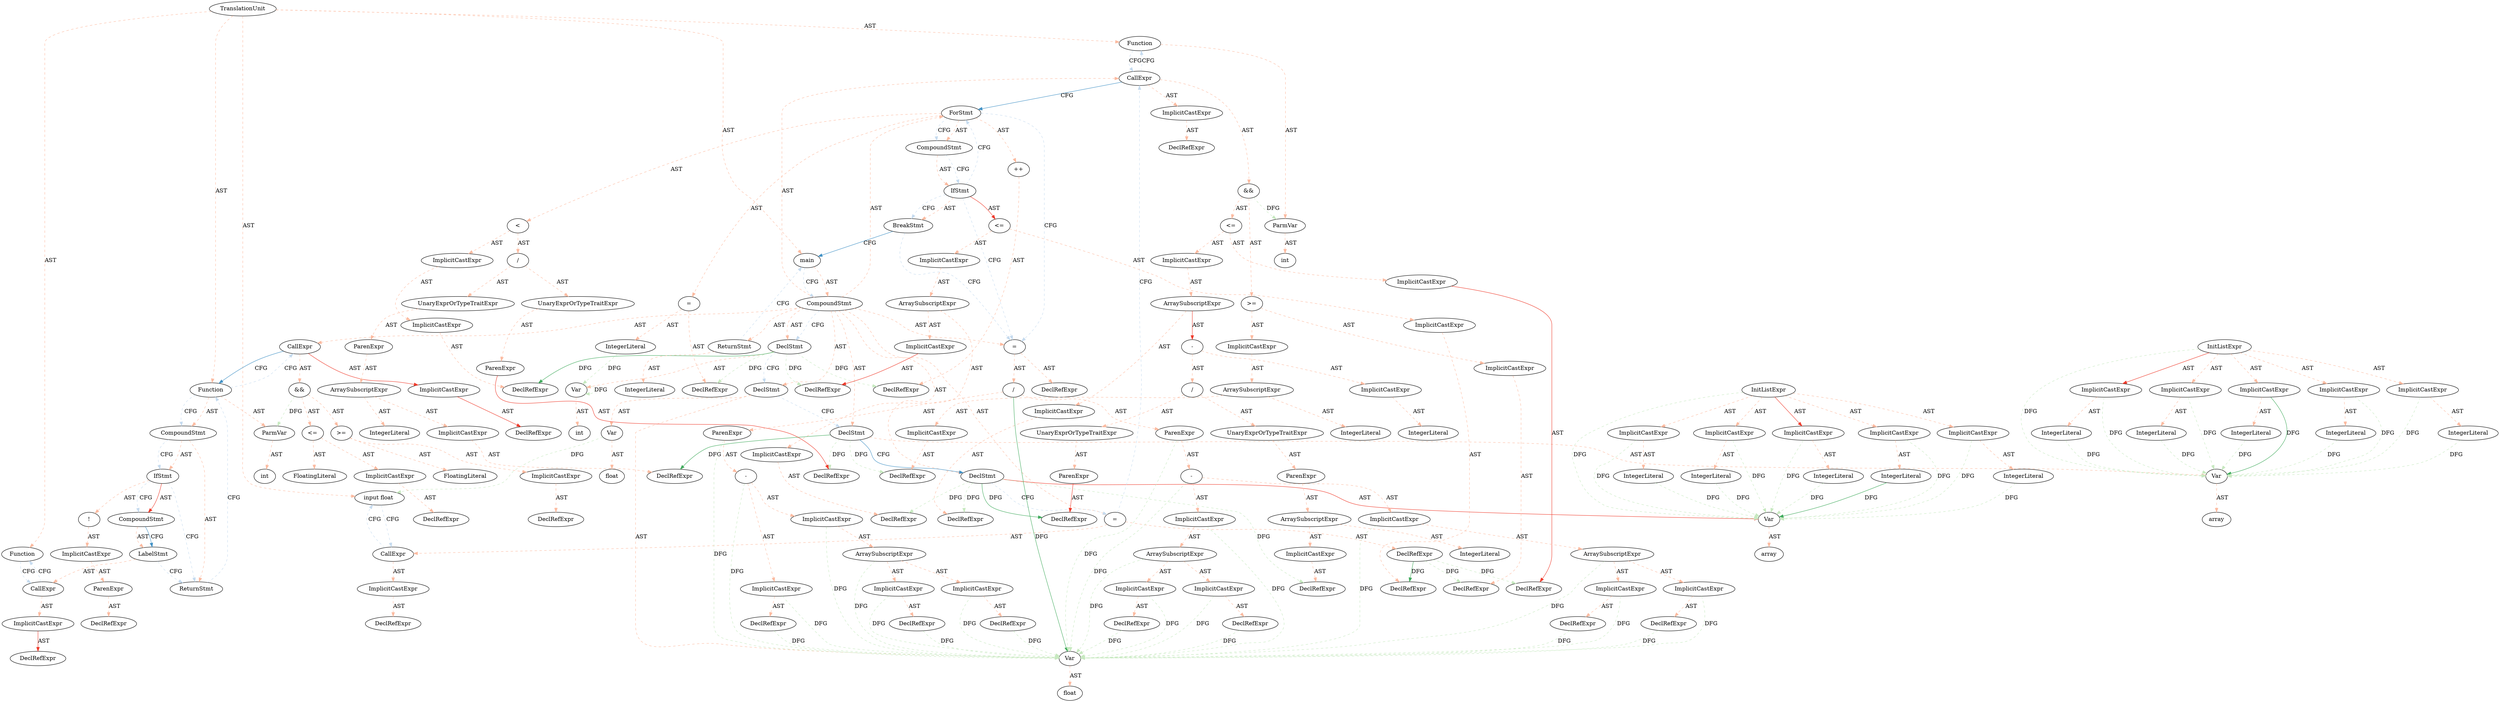 digraph "" {
	node [label="\N"];
	0	[label=TranslationUnit];
	1	[label=Function];
	0 -> 1	[key=0,
		color=3,
		colorscheme=reds8,
		label=AST,
		style=dashed];
	2	[label="input float "];
	0 -> 2	[key=0,
		color=3,
		colorscheme=reds8,
		label=AST,
		style=dashed];
	3	[label=Function];
	0 -> 3	[key=0,
		color=3,
		colorscheme=reds8,
		label=AST,
		style=dashed];
	6	[label=Function];
	0 -> 6	[key=0,
		color=3,
		colorscheme=reds8,
		label=AST,
		style=dashed];
	21	[label=main];
	0 -> 21	[key=0,
		color=3,
		colorscheme=reds8,
		label=AST,
		style=dashed];
	17	[label=CallExpr];
	1 -> 17	[key=0,
		color=3,
		colorscheme=blues8,
		label=CFG,
		style=dashed];
	61	[label=CallExpr];
	2 -> 61	[key=0,
		color=3,
		colorscheme=blues8,
		label=CFG,
		style=dashed];
	4	[label=ParmVar];
	3 -> 4	[key=0,
		color=3,
		colorscheme=reds8,
		label=AST,
		style=dashed];
	64	[label=CallExpr];
	3 -> 64	[key=0,
		color=3,
		colorscheme=blues8,
		label=CFG,
		style=dashed];
	5	[label=int];
	4 -> 5	[key=0,
		color=3,
		colorscheme=reds8,
		label=AST,
		style=dashed];
	7	[label=ParmVar];
	6 -> 7	[key=0,
		color=3,
		colorscheme=reds8,
		label=AST,
		style=dashed];
	9	[label=CompoundStmt];
	6 -> 9	[key=0,
		color=3,
		colorscheme=reds8,
		label=AST,
		style=dashed];
	6 -> 9	[key=1,
		color=3,
		colorscheme=blues8,
		label=CFG,
		style=dashed];
	155	[label=CallExpr];
	6 -> 155	[key=0,
		color=3,
		colorscheme=blues8,
		label=CFG,
		style=dashed];
	8	[label=int];
	7 -> 8	[key=0,
		color=3,
		colorscheme=reds8,
		label=AST,
		style=dashed];
	10	[label=IfStmt];
	9 -> 10	[key=0,
		color=3,
		colorscheme=reds8,
		label=AST,
		style=dashed];
	9 -> 10	[key=1,
		color=3,
		colorscheme=blues8,
		label=CFG,
		style=dashed];
	20	[label=ReturnStmt];
	9 -> 20	[key=0,
		color=3,
		colorscheme=reds8,
		label=AST,
		style=dashed];
	11	[label="!"];
	10 -> 11	[key=0,
		color=3,
		colorscheme=reds8,
		label=AST,
		style=dashed];
	15	[label=CompoundStmt];
	10 -> 15	[key=0,
		color=6,
		colorscheme=reds8,
		label=AST,
		style=solid];
	10 -> 15	[key=1,
		color=3,
		colorscheme=blues8,
		label=CFG,
		style=dashed];
	10 -> 20	[key=0,
		color=3,
		colorscheme=blues8,
		label=CFG,
		style=dashed];
	12	[label=ImplicitCastExpr];
	11 -> 12	[key=0,
		color=3,
		colorscheme=reds8,
		label=AST,
		style=dashed];
	13	[label=ParenExpr];
	12 -> 13	[key=0,
		color=3,
		colorscheme=reds8,
		label=AST,
		style=dashed];
	14	[label=DeclRefExpr];
	13 -> 14	[key=0,
		color=3,
		colorscheme=reds8,
		label=AST,
		style=dashed];
	16	[label=LabelStmt];
	15 -> 16	[key=0,
		color=3,
		colorscheme=reds8,
		label=AST,
		style=dashed];
	15 -> 16	[key=1,
		color=6,
		colorscheme=blues8,
		label=CFG,
		style=solid];
	16 -> 17	[key=0,
		color=3,
		colorscheme=reds8,
		label=AST,
		style=dashed];
	16 -> 20	[key=0,
		color=3,
		colorscheme=blues8,
		label=CFG,
		style=dashed];
	17 -> 1	[key=0,
		color=3,
		colorscheme=blues8,
		label=CFG,
		style=dashed];
	18	[label=ImplicitCastExpr];
	17 -> 18	[key=0,
		color=3,
		colorscheme=reds8,
		label=AST,
		style=dashed];
	19	[label=DeclRefExpr];
	18 -> 19	[key=0,
		color=6,
		colorscheme=reds8,
		label=AST,
		style=solid];
	20 -> 6	[key=0,
		color=3,
		colorscheme=blues8,
		label=CFG,
		style=dashed];
	22	[label=CompoundStmt];
	21 -> 22	[key=0,
		color=3,
		colorscheme=reds8,
		label=AST,
		style=dashed];
	21 -> 22	[key=1,
		color=3,
		colorscheme=blues8,
		label=CFG,
		style=dashed];
	23	[label=DeclStmt];
	22 -> 23	[key=0,
		color=3,
		colorscheme=reds8,
		label=AST,
		style=dashed];
	22 -> 23	[key=1,
		color=3,
		colorscheme=blues8,
		label=CFG,
		style=dashed];
	26	[label=DeclStmt];
	22 -> 26	[key=0,
		color=3,
		colorscheme=reds8,
		label=AST,
		style=dashed];
	31	[label=DeclStmt];
	22 -> 31	[key=0,
		color=3,
		colorscheme=reds8,
		label=AST,
		style=dashed];
	45	[label=DeclStmt];
	22 -> 45	[key=0,
		color=3,
		colorscheme=reds8,
		label=AST,
		style=dashed];
	59	[label="="];
	22 -> 59	[key=0,
		color=3,
		colorscheme=reds8,
		label=AST,
		style=dashed];
	22 -> 64	[key=0,
		color=3,
		colorscheme=reds8,
		label=AST,
		style=dashed];
	96	[label=ForStmt];
	22 -> 96	[key=0,
		color=3,
		colorscheme=reds8,
		label=AST,
		style=dashed];
	128	[label="="];
	22 -> 128	[key=0,
		color=3,
		colorscheme=reds8,
		label=AST,
		style=dashed];
	22 -> 155	[key=0,
		color=3,
		colorscheme=reds8,
		label=AST,
		style=dashed];
	167	[label=ReturnStmt];
	22 -> 167	[key=0,
		color=3,
		colorscheme=reds8,
		label=AST,
		style=dashed];
	24	[label=Var];
	23 -> 24	[key=0,
		color=3,
		colorscheme=reds8,
		label=AST,
		style=dashed];
	23 -> 26	[key=0,
		color=3,
		colorscheme=blues8,
		label=CFG,
		style=dashed];
	98	[label=DeclRefExpr];
	23 -> 98	[key=0,
		color=3,
		colorscheme=greens8,
		label=DFG,
		style=dashed];
	103	[label=DeclRefExpr];
	23 -> 103	[key=0,
		color=6,
		colorscheme=greens8,
		label=DFG,
		style=solid];
	115	[label=DeclRefExpr];
	23 -> 115	[key=0,
		color=3,
		colorscheme=greens8,
		label=DFG,
		style=dashed];
	126	[label=DeclRefExpr];
	23 -> 126	[key=0,
		color=3,
		colorscheme=greens8,
		label=DFG,
		style=dashed];
	24 -> 24	[key=0,
		color=3,
		colorscheme=greens8,
		label=DFG,
		style=dashed];
	25	[label=int];
	24 -> 25	[key=0,
		color=3,
		colorscheme=reds8,
		label=AST,
		style=dashed];
	27	[label=Var];
	26 -> 27	[key=0,
		color=3,
		colorscheme=reds8,
		label=AST,
		style=dashed];
	29	[label=Var];
	26 -> 29	[key=0,
		color=3,
		colorscheme=reds8,
		label=AST,
		style=dashed];
	26 -> 31	[key=0,
		color=3,
		colorscheme=blues8,
		label=CFG,
		style=dashed];
	28	[label=float];
	27 -> 28	[key=0,
		color=3,
		colorscheme=reds8,
		label=AST,
		style=dashed];
	29 -> 2	[key=0,
		color=3,
		colorscheme=greens8,
		label=DFG,
		style=dashed];
	30	[label=float];
	29 -> 30	[key=0,
		color=3,
		colorscheme=reds8,
		label=AST,
		style=dashed];
	32	[label=Var];
	31 -> 32	[key=0,
		color=3,
		colorscheme=reds8,
		label=AST,
		style=dashed];
	31 -> 45	[key=0,
		color=6,
		colorscheme=blues8,
		label=CFG,
		style=solid];
	74	[label=DeclRefExpr];
	31 -> 74	[key=0,
		color=3,
		colorscheme=greens8,
		label=DFG,
		style=dashed];
	107	[label=DeclRefExpr];
	31 -> 107	[key=0,
		color=3,
		colorscheme=greens8,
		label=DFG,
		style=dashed];
	112	[label=DeclRefExpr];
	31 -> 112	[key=0,
		color=6,
		colorscheme=greens8,
		label=DFG,
		style=solid];
	33	[label=array];
	32 -> 33	[key=0,
		color=3,
		colorscheme=reds8,
		label=AST,
		style=dashed];
	34	[label=InitListExpr];
	34 -> 32	[key=0,
		color=3,
		colorscheme=greens8,
		label=DFG,
		style=dashed];
	35	[label=ImplicitCastExpr];
	34 -> 35	[key=0,
		color=6,
		colorscheme=reds8,
		label=AST,
		style=solid];
	37	[label=ImplicitCastExpr];
	34 -> 37	[key=0,
		color=3,
		colorscheme=reds8,
		label=AST,
		style=dashed];
	39	[label=ImplicitCastExpr];
	34 -> 39	[key=0,
		color=3,
		colorscheme=reds8,
		label=AST,
		style=dashed];
	41	[label=ImplicitCastExpr];
	34 -> 41	[key=0,
		color=3,
		colorscheme=reds8,
		label=AST,
		style=dashed];
	43	[label=ImplicitCastExpr];
	34 -> 43	[key=0,
		color=3,
		colorscheme=reds8,
		label=AST,
		style=dashed];
	35 -> 32	[key=0,
		color=3,
		colorscheme=greens8,
		label=DFG,
		style=dashed];
	36	[label=IntegerLiteral];
	35 -> 36	[key=0,
		color=3,
		colorscheme=reds8,
		label=AST,
		style=dashed];
	36 -> 32	[key=0,
		color=3,
		colorscheme=greens8,
		label=DFG,
		style=dashed];
	37 -> 32	[key=0,
		color=3,
		colorscheme=greens8,
		label=DFG,
		style=dashed];
	38	[label=IntegerLiteral];
	37 -> 38	[key=0,
		color=3,
		colorscheme=reds8,
		label=AST,
		style=dashed];
	38 -> 32	[key=0,
		color=3,
		colorscheme=greens8,
		label=DFG,
		style=dashed];
	39 -> 32	[key=0,
		color=3,
		colorscheme=greens8,
		label=DFG,
		style=dashed];
	40	[label=IntegerLiteral];
	39 -> 40	[key=0,
		color=3,
		colorscheme=reds8,
		label=AST,
		style=dashed];
	40 -> 32	[key=0,
		color=3,
		colorscheme=greens8,
		label=DFG,
		style=dashed];
	41 -> 32	[key=0,
		color=6,
		colorscheme=greens8,
		label=DFG,
		style=solid];
	42	[label=IntegerLiteral];
	41 -> 42	[key=0,
		color=3,
		colorscheme=reds8,
		label=AST,
		style=dashed];
	42 -> 32	[key=0,
		color=3,
		colorscheme=greens8,
		label=DFG,
		style=dashed];
	43 -> 32	[key=0,
		color=3,
		colorscheme=greens8,
		label=DFG,
		style=dashed];
	44	[label=IntegerLiteral];
	43 -> 44	[key=0,
		color=3,
		colorscheme=reds8,
		label=AST,
		style=dashed];
	44 -> 32	[key=0,
		color=3,
		colorscheme=greens8,
		label=DFG,
		style=dashed];
	46	[label=Var];
	45 -> 46	[key=0,
		color=6,
		colorscheme=reds8,
		label=AST,
		style=solid];
	45 -> 59	[key=0,
		color=3,
		colorscheme=blues8,
		label=CFG,
		style=dashed];
	82	[label=DeclRefExpr];
	45 -> 82	[key=0,
		color=3,
		colorscheme=greens8,
		label=DFG,
		style=dashed];
	87	[label=DeclRefExpr];
	45 -> 87	[key=0,
		color=6,
		colorscheme=greens8,
		label=DFG,
		style=solid];
	92	[label=DeclRefExpr];
	45 -> 92	[key=0,
		color=3,
		colorscheme=greens8,
		label=DFG,
		style=dashed];
	124	[label=DeclRefExpr];
	45 -> 124	[key=0,
		color=3,
		colorscheme=greens8,
		label=DFG,
		style=dashed];
	47	[label=array];
	46 -> 47	[key=0,
		color=3,
		colorscheme=reds8,
		label=AST,
		style=dashed];
	48	[label=InitListExpr];
	48 -> 46	[key=0,
		color=3,
		colorscheme=greens8,
		label=DFG,
		style=dashed];
	49	[label=ImplicitCastExpr];
	48 -> 49	[key=0,
		color=3,
		colorscheme=reds8,
		label=AST,
		style=dashed];
	51	[label=ImplicitCastExpr];
	48 -> 51	[key=0,
		color=3,
		colorscheme=reds8,
		label=AST,
		style=dashed];
	53	[label=ImplicitCastExpr];
	48 -> 53	[key=0,
		color=6,
		colorscheme=reds8,
		label=AST,
		style=solid];
	55	[label=ImplicitCastExpr];
	48 -> 55	[key=0,
		color=3,
		colorscheme=reds8,
		label=AST,
		style=dashed];
	57	[label=ImplicitCastExpr];
	48 -> 57	[key=0,
		color=3,
		colorscheme=reds8,
		label=AST,
		style=dashed];
	49 -> 46	[key=0,
		color=3,
		colorscheme=greens8,
		label=DFG,
		style=dashed];
	50	[label=IntegerLiteral];
	49 -> 50	[key=0,
		color=3,
		colorscheme=reds8,
		label=AST,
		style=dashed];
	50 -> 46	[key=0,
		color=3,
		colorscheme=greens8,
		label=DFG,
		style=dashed];
	51 -> 46	[key=0,
		color=3,
		colorscheme=greens8,
		label=DFG,
		style=dashed];
	52	[label=IntegerLiteral];
	51 -> 52	[key=0,
		color=3,
		colorscheme=reds8,
		label=AST,
		style=dashed];
	52 -> 46	[key=0,
		color=3,
		colorscheme=greens8,
		label=DFG,
		style=dashed];
	53 -> 46	[key=0,
		color=3,
		colorscheme=greens8,
		label=DFG,
		style=dashed];
	54	[label=IntegerLiteral];
	53 -> 54	[key=0,
		color=3,
		colorscheme=reds8,
		label=AST,
		style=dashed];
	54 -> 46	[key=0,
		color=3,
		colorscheme=greens8,
		label=DFG,
		style=dashed];
	55 -> 46	[key=0,
		color=3,
		colorscheme=greens8,
		label=DFG,
		style=dashed];
	56	[label=IntegerLiteral];
	55 -> 56	[key=0,
		color=3,
		colorscheme=reds8,
		label=AST,
		style=dashed];
	56 -> 46	[key=0,
		color=6,
		colorscheme=greens8,
		label=DFG,
		style=solid];
	57 -> 46	[key=0,
		color=3,
		colorscheme=greens8,
		label=DFG,
		style=dashed];
	58	[label=IntegerLiteral];
	57 -> 58	[key=0,
		color=3,
		colorscheme=reds8,
		label=AST,
		style=dashed];
	58 -> 46	[key=0,
		color=3,
		colorscheme=greens8,
		label=DFG,
		style=dashed];
	60	[label=DeclRefExpr];
	59 -> 60	[key=0,
		color=3,
		colorscheme=reds8,
		label=AST,
		style=dashed];
	59 -> 61	[key=0,
		color=3,
		colorscheme=reds8,
		label=AST,
		style=dashed];
	59 -> 64	[key=0,
		color=3,
		colorscheme=blues8,
		label=CFG,
		style=dashed];
	70	[label=DeclRefExpr];
	60 -> 70	[key=0,
		color=3,
		colorscheme=greens8,
		label=DFG,
		style=dashed];
	78	[label=DeclRefExpr];
	60 -> 78	[key=0,
		color=3,
		colorscheme=greens8,
		label=DFG,
		style=dashed];
	120	[label=DeclRefExpr];
	60 -> 120	[key=0,
		color=6,
		colorscheme=greens8,
		label=DFG,
		style=solid];
	61 -> 2	[key=0,
		color=3,
		colorscheme=blues8,
		label=CFG,
		style=dashed];
	62	[label=ImplicitCastExpr];
	61 -> 62	[key=0,
		color=3,
		colorscheme=reds8,
		label=AST,
		style=dashed];
	63	[label=DeclRefExpr];
	62 -> 63	[key=0,
		color=3,
		colorscheme=reds8,
		label=AST,
		style=dashed];
	64 -> 3	[key=0,
		color=3,
		colorscheme=blues8,
		label=CFG,
		style=dashed];
	65	[label=ImplicitCastExpr];
	64 -> 65	[key=0,
		color=3,
		colorscheme=reds8,
		label=AST,
		style=dashed];
	67	[label="&&"];
	64 -> 67	[key=0,
		color=3,
		colorscheme=reds8,
		label=AST,
		style=dashed];
	64 -> 96	[key=0,
		color=6,
		colorscheme=blues8,
		label=CFG,
		style=solid];
	66	[label=DeclRefExpr];
	65 -> 66	[key=0,
		color=3,
		colorscheme=reds8,
		label=AST,
		style=dashed];
	67 -> 4	[key=0,
		color=3,
		colorscheme=greens8,
		label=DFG,
		style=dashed];
	68	[label=">="];
	67 -> 68	[key=0,
		color=3,
		colorscheme=reds8,
		label=AST,
		style=dashed];
	76	[label="<="];
	67 -> 76	[key=0,
		color=3,
		colorscheme=reds8,
		label=AST,
		style=dashed];
	69	[label=ImplicitCastExpr];
	68 -> 69	[key=0,
		color=3,
		colorscheme=reds8,
		label=AST,
		style=dashed];
	71	[label=ImplicitCastExpr];
	68 -> 71	[key=0,
		color=3,
		colorscheme=reds8,
		label=AST,
		style=dashed];
	69 -> 70	[key=0,
		color=3,
		colorscheme=reds8,
		label=AST,
		style=dashed];
	72	[label=ArraySubscriptExpr];
	71 -> 72	[key=0,
		color=3,
		colorscheme=reds8,
		label=AST,
		style=dashed];
	73	[label=ImplicitCastExpr];
	72 -> 73	[key=0,
		color=3,
		colorscheme=reds8,
		label=AST,
		style=dashed];
	75	[label=IntegerLiteral];
	72 -> 75	[key=0,
		color=3,
		colorscheme=reds8,
		label=AST,
		style=dashed];
	73 -> 74	[key=0,
		color=3,
		colorscheme=reds8,
		label=AST,
		style=dashed];
	77	[label=ImplicitCastExpr];
	76 -> 77	[key=0,
		color=3,
		colorscheme=reds8,
		label=AST,
		style=dashed];
	79	[label=ImplicitCastExpr];
	76 -> 79	[key=0,
		color=3,
		colorscheme=reds8,
		label=AST,
		style=dashed];
	77 -> 78	[key=0,
		color=6,
		colorscheme=reds8,
		label=AST,
		style=solid];
	80	[label=ArraySubscriptExpr];
	79 -> 80	[key=0,
		color=3,
		colorscheme=reds8,
		label=AST,
		style=dashed];
	81	[label=ImplicitCastExpr];
	80 -> 81	[key=0,
		color=3,
		colorscheme=reds8,
		label=AST,
		style=dashed];
	83	[label="-"];
	80 -> 83	[key=0,
		color=6,
		colorscheme=reds8,
		label=AST,
		style=solid];
	81 -> 82	[key=0,
		color=3,
		colorscheme=reds8,
		label=AST,
		style=dashed];
	84	[label="/"];
	83 -> 84	[key=0,
		color=3,
		colorscheme=reds8,
		label=AST,
		style=dashed];
	94	[label=ImplicitCastExpr];
	83 -> 94	[key=0,
		color=3,
		colorscheme=reds8,
		label=AST,
		style=dashed];
	85	[label=UnaryExprOrTypeTraitExpr];
	84 -> 85	[key=0,
		color=3,
		colorscheme=reds8,
		label=AST,
		style=dashed];
	88	[label=UnaryExprOrTypeTraitExpr];
	84 -> 88	[key=0,
		color=3,
		colorscheme=reds8,
		label=AST,
		style=dashed];
	86	[label=ParenExpr];
	85 -> 86	[key=0,
		color=3,
		colorscheme=reds8,
		label=AST,
		style=dashed];
	86 -> 87	[key=0,
		color=6,
		colorscheme=reds8,
		label=AST,
		style=solid];
	89	[label=ParenExpr];
	88 -> 89	[key=0,
		color=3,
		colorscheme=reds8,
		label=AST,
		style=dashed];
	90	[label=ArraySubscriptExpr];
	89 -> 90	[key=0,
		color=3,
		colorscheme=reds8,
		label=AST,
		style=dashed];
	91	[label=ImplicitCastExpr];
	90 -> 91	[key=0,
		color=3,
		colorscheme=reds8,
		label=AST,
		style=dashed];
	93	[label=IntegerLiteral];
	90 -> 93	[key=0,
		color=3,
		colorscheme=reds8,
		label=AST,
		style=dashed];
	91 -> 92	[key=0,
		color=3,
		colorscheme=reds8,
		label=AST,
		style=dashed];
	95	[label=IntegerLiteral];
	94 -> 95	[key=0,
		color=3,
		colorscheme=reds8,
		label=AST,
		style=dashed];
	97	[label="="];
	96 -> 97	[key=0,
		color=3,
		colorscheme=reds8,
		label=AST,
		style=dashed];
	100	[label="<"];
	96 -> 100	[key=0,
		color=3,
		colorscheme=reds8,
		label=AST,
		style=dashed];
	114	[label="++"];
	96 -> 114	[key=0,
		color=3,
		colorscheme=reds8,
		label=AST,
		style=dashed];
	116	[label=CompoundStmt];
	96 -> 116	[key=0,
		color=3,
		colorscheme=reds8,
		label=AST,
		style=dashed];
	96 -> 116	[key=1,
		color=3,
		colorscheme=blues8,
		label=CFG,
		style=dashed];
	96 -> 128	[key=0,
		color=3,
		colorscheme=blues8,
		label=CFG,
		style=dashed];
	97 -> 98	[key=0,
		color=3,
		colorscheme=reds8,
		label=AST,
		style=dashed];
	99	[label=IntegerLiteral];
	97 -> 99	[key=0,
		color=3,
		colorscheme=reds8,
		label=AST,
		style=dashed];
	99 -> 24	[key=0,
		color=3,
		colorscheme=greens8,
		label=DFG,
		style=dashed];
	101	[label=ImplicitCastExpr];
	100 -> 101	[key=0,
		color=3,
		colorscheme=reds8,
		label=AST,
		style=dashed];
	104	[label="/"];
	100 -> 104	[key=0,
		color=3,
		colorscheme=reds8,
		label=AST,
		style=dashed];
	102	[label=ImplicitCastExpr];
	101 -> 102	[key=0,
		color=3,
		colorscheme=reds8,
		label=AST,
		style=dashed];
	102 -> 103	[key=0,
		color=3,
		colorscheme=reds8,
		label=AST,
		style=dashed];
	105	[label=UnaryExprOrTypeTraitExpr];
	104 -> 105	[key=0,
		color=3,
		colorscheme=reds8,
		label=AST,
		style=dashed];
	108	[label=UnaryExprOrTypeTraitExpr];
	104 -> 108	[key=0,
		color=3,
		colorscheme=reds8,
		label=AST,
		style=dashed];
	106	[label=ParenExpr];
	105 -> 106	[key=0,
		color=3,
		colorscheme=reds8,
		label=AST,
		style=dashed];
	106 -> 107	[key=0,
		color=6,
		colorscheme=reds8,
		label=AST,
		style=solid];
	109	[label=ParenExpr];
	108 -> 109	[key=0,
		color=3,
		colorscheme=reds8,
		label=AST,
		style=dashed];
	110	[label=ArraySubscriptExpr];
	109 -> 110	[key=0,
		color=3,
		colorscheme=reds8,
		label=AST,
		style=dashed];
	111	[label=ImplicitCastExpr];
	110 -> 111	[key=0,
		color=3,
		colorscheme=reds8,
		label=AST,
		style=dashed];
	113	[label=IntegerLiteral];
	110 -> 113	[key=0,
		color=3,
		colorscheme=reds8,
		label=AST,
		style=dashed];
	111 -> 112	[key=0,
		color=3,
		colorscheme=reds8,
		label=AST,
		style=dashed];
	114 -> 115	[key=0,
		color=3,
		colorscheme=reds8,
		label=AST,
		style=dashed];
	117	[label=IfStmt];
	116 -> 117	[key=0,
		color=3,
		colorscheme=reds8,
		label=AST,
		style=dashed];
	116 -> 117	[key=1,
		color=3,
		colorscheme=blues8,
		label=CFG,
		style=dashed];
	117 -> 96	[key=0,
		color=3,
		colorscheme=blues8,
		label=CFG,
		style=dashed];
	118	[label="<="];
	117 -> 118	[key=0,
		color=6,
		colorscheme=reds8,
		label=AST,
		style=solid];
	127	[label=BreakStmt];
	117 -> 127	[key=0,
		color=3,
		colorscheme=reds8,
		label=AST,
		style=dashed];
	117 -> 127	[key=1,
		color=3,
		colorscheme=blues8,
		label=CFG,
		style=dashed];
	117 -> 128	[key=0,
		color=3,
		colorscheme=blues8,
		label=CFG,
		style=dashed];
	119	[label=ImplicitCastExpr];
	118 -> 119	[key=0,
		color=3,
		colorscheme=reds8,
		label=AST,
		style=dashed];
	121	[label=ImplicitCastExpr];
	118 -> 121	[key=0,
		color=3,
		colorscheme=reds8,
		label=AST,
		style=dashed];
	119 -> 120	[key=0,
		color=3,
		colorscheme=reds8,
		label=AST,
		style=dashed];
	122	[label=ArraySubscriptExpr];
	121 -> 122	[key=0,
		color=3,
		colorscheme=reds8,
		label=AST,
		style=dashed];
	123	[label=ImplicitCastExpr];
	122 -> 123	[key=0,
		color=3,
		colorscheme=reds8,
		label=AST,
		style=dashed];
	125	[label=ImplicitCastExpr];
	122 -> 125	[key=0,
		color=3,
		colorscheme=reds8,
		label=AST,
		style=dashed];
	123 -> 124	[key=0,
		color=3,
		colorscheme=reds8,
		label=AST,
		style=dashed];
	125 -> 126	[key=0,
		color=6,
		colorscheme=reds8,
		label=AST,
		style=solid];
	127 -> 21	[key=0,
		color=6,
		colorscheme=blues8,
		label=CFG,
		style=solid];
	127 -> 128	[key=0,
		color=3,
		colorscheme=blues8,
		label=CFG,
		style=dashed];
	129	[label=DeclRefExpr];
	128 -> 129	[key=0,
		color=3,
		colorscheme=reds8,
		label=AST,
		style=dashed];
	130	[label="/"];
	128 -> 130	[key=0,
		color=3,
		colorscheme=reds8,
		label=AST,
		style=dashed];
	130 -> 27	[key=0,
		color=6,
		colorscheme=greens8,
		label=DFG,
		style=solid];
	131	[label=ParenExpr];
	130 -> 131	[key=0,
		color=3,
		colorscheme=reds8,
		label=AST,
		style=dashed];
	141	[label=ParenExpr];
	130 -> 141	[key=0,
		color=3,
		colorscheme=reds8,
		label=AST,
		style=dashed];
	131 -> 27	[key=0,
		color=3,
		colorscheme=greens8,
		label=DFG,
		style=dashed];
	132	[label="-"];
	131 -> 132	[key=0,
		color=3,
		colorscheme=reds8,
		label=AST,
		style=dashed];
	132 -> 27	[key=0,
		color=3,
		colorscheme=greens8,
		label=DFG,
		style=dashed];
	133	[label=ImplicitCastExpr];
	132 -> 133	[key=0,
		color=3,
		colorscheme=reds8,
		label=AST,
		style=dashed];
	135	[label=ImplicitCastExpr];
	132 -> 135	[key=0,
		color=3,
		colorscheme=reds8,
		label=AST,
		style=dashed];
	133 -> 27	[key=0,
		color=3,
		colorscheme=greens8,
		label=DFG,
		style=dashed];
	134	[label=DeclRefExpr];
	133 -> 134	[key=0,
		color=3,
		colorscheme=reds8,
		label=AST,
		style=dashed];
	134 -> 27	[key=0,
		color=3,
		colorscheme=greens8,
		label=DFG,
		style=dashed];
	135 -> 27	[key=0,
		color=3,
		colorscheme=greens8,
		label=DFG,
		style=dashed];
	136	[label=ArraySubscriptExpr];
	135 -> 136	[key=0,
		color=3,
		colorscheme=reds8,
		label=AST,
		style=dashed];
	136 -> 27	[key=0,
		color=3,
		colorscheme=greens8,
		label=DFG,
		style=dashed];
	137	[label=ImplicitCastExpr];
	136 -> 137	[key=0,
		color=3,
		colorscheme=reds8,
		label=AST,
		style=dashed];
	139	[label=ImplicitCastExpr];
	136 -> 139	[key=0,
		color=3,
		colorscheme=reds8,
		label=AST,
		style=dashed];
	137 -> 27	[key=0,
		color=3,
		colorscheme=greens8,
		label=DFG,
		style=dashed];
	138	[label=DeclRefExpr];
	137 -> 138	[key=0,
		color=3,
		colorscheme=reds8,
		label=AST,
		style=dashed];
	138 -> 27	[key=0,
		color=3,
		colorscheme=greens8,
		label=DFG,
		style=dashed];
	139 -> 27	[key=0,
		color=3,
		colorscheme=greens8,
		label=DFG,
		style=dashed];
	140	[label=DeclRefExpr];
	139 -> 140	[key=0,
		color=3,
		colorscheme=reds8,
		label=AST,
		style=dashed];
	140 -> 27	[key=0,
		color=3,
		colorscheme=greens8,
		label=DFG,
		style=dashed];
	141 -> 27	[key=0,
		color=3,
		colorscheme=greens8,
		label=DFG,
		style=dashed];
	142	[label="-"];
	141 -> 142	[key=0,
		color=3,
		colorscheme=reds8,
		label=AST,
		style=dashed];
	142 -> 27	[key=0,
		color=3,
		colorscheme=greens8,
		label=DFG,
		style=dashed];
	143	[label=ImplicitCastExpr];
	142 -> 143	[key=0,
		color=3,
		colorscheme=reds8,
		label=AST,
		style=dashed];
	149	[label=ImplicitCastExpr];
	142 -> 149	[key=0,
		color=3,
		colorscheme=reds8,
		label=AST,
		style=dashed];
	143 -> 27	[key=0,
		color=3,
		colorscheme=greens8,
		label=DFG,
		style=dashed];
	144	[label=ArraySubscriptExpr];
	143 -> 144	[key=0,
		color=3,
		colorscheme=reds8,
		label=AST,
		style=dashed];
	144 -> 27	[key=0,
		color=3,
		colorscheme=greens8,
		label=DFG,
		style=dashed];
	145	[label=ImplicitCastExpr];
	144 -> 145	[key=0,
		color=3,
		colorscheme=reds8,
		label=AST,
		style=dashed];
	147	[label=ImplicitCastExpr];
	144 -> 147	[key=0,
		color=3,
		colorscheme=reds8,
		label=AST,
		style=dashed];
	145 -> 27	[key=0,
		color=3,
		colorscheme=greens8,
		label=DFG,
		style=dashed];
	146	[label=DeclRefExpr];
	145 -> 146	[key=0,
		color=3,
		colorscheme=reds8,
		label=AST,
		style=dashed];
	146 -> 27	[key=0,
		color=3,
		colorscheme=greens8,
		label=DFG,
		style=dashed];
	147 -> 27	[key=0,
		color=3,
		colorscheme=greens8,
		label=DFG,
		style=dashed];
	148	[label=DeclRefExpr];
	147 -> 148	[key=0,
		color=3,
		colorscheme=reds8,
		label=AST,
		style=dashed];
	148 -> 27	[key=0,
		color=3,
		colorscheme=greens8,
		label=DFG,
		style=dashed];
	149 -> 27	[key=0,
		color=3,
		colorscheme=greens8,
		label=DFG,
		style=dashed];
	150	[label=ArraySubscriptExpr];
	149 -> 150	[key=0,
		color=3,
		colorscheme=reds8,
		label=AST,
		style=dashed];
	150 -> 27	[key=0,
		color=3,
		colorscheme=greens8,
		label=DFG,
		style=dashed];
	151	[label=ImplicitCastExpr];
	150 -> 151	[key=0,
		color=3,
		colorscheme=reds8,
		label=AST,
		style=dashed];
	153	[label=ImplicitCastExpr];
	150 -> 153	[key=0,
		color=3,
		colorscheme=reds8,
		label=AST,
		style=dashed];
	151 -> 27	[key=0,
		color=3,
		colorscheme=greens8,
		label=DFG,
		style=dashed];
	152	[label=DeclRefExpr];
	151 -> 152	[key=0,
		color=3,
		colorscheme=reds8,
		label=AST,
		style=dashed];
	152 -> 27	[key=0,
		color=3,
		colorscheme=greens8,
		label=DFG,
		style=dashed];
	153 -> 27	[key=0,
		color=3,
		colorscheme=greens8,
		label=DFG,
		style=dashed];
	154	[label=DeclRefExpr];
	153 -> 154	[key=0,
		color=3,
		colorscheme=reds8,
		label=AST,
		style=dashed];
	154 -> 27	[key=0,
		color=3,
		colorscheme=greens8,
		label=DFG,
		style=dashed];
	155 -> 6	[key=0,
		color=6,
		colorscheme=blues8,
		label=CFG,
		style=solid];
	156	[label=ImplicitCastExpr];
	155 -> 156	[key=0,
		color=6,
		colorscheme=reds8,
		label=AST,
		style=solid];
	158	[label="&&"];
	155 -> 158	[key=0,
		color=3,
		colorscheme=reds8,
		label=AST,
		style=dashed];
	157	[label=DeclRefExpr];
	156 -> 157	[key=0,
		color=6,
		colorscheme=reds8,
		label=AST,
		style=solid];
	158 -> 7	[key=0,
		color=3,
		colorscheme=greens8,
		label=DFG,
		style=dashed];
	159	[label=">="];
	158 -> 159	[key=0,
		color=3,
		colorscheme=reds8,
		label=AST,
		style=dashed];
	163	[label="<="];
	158 -> 163	[key=0,
		color=3,
		colorscheme=reds8,
		label=AST,
		style=dashed];
	160	[label=ImplicitCastExpr];
	159 -> 160	[key=0,
		color=3,
		colorscheme=reds8,
		label=AST,
		style=dashed];
	162	[label=FloatingLiteral];
	159 -> 162	[key=0,
		color=3,
		colorscheme=reds8,
		label=AST,
		style=dashed];
	161	[label=DeclRefExpr];
	160 -> 161	[key=0,
		color=3,
		colorscheme=reds8,
		label=AST,
		style=dashed];
	164	[label=ImplicitCastExpr];
	163 -> 164	[key=0,
		color=3,
		colorscheme=reds8,
		label=AST,
		style=dashed];
	166	[label=FloatingLiteral];
	163 -> 166	[key=0,
		color=3,
		colorscheme=reds8,
		label=AST,
		style=dashed];
	165	[label=DeclRefExpr];
	164 -> 165	[key=0,
		color=3,
		colorscheme=reds8,
		label=AST,
		style=dashed];
	167 -> 21	[key=0,
		color=3,
		colorscheme=blues8,
		label=CFG,
		style=dashed];
	168	[label=IntegerLiteral];
	167 -> 168	[key=0,
		color=3,
		colorscheme=reds8,
		label=AST,
		style=dashed];
}
